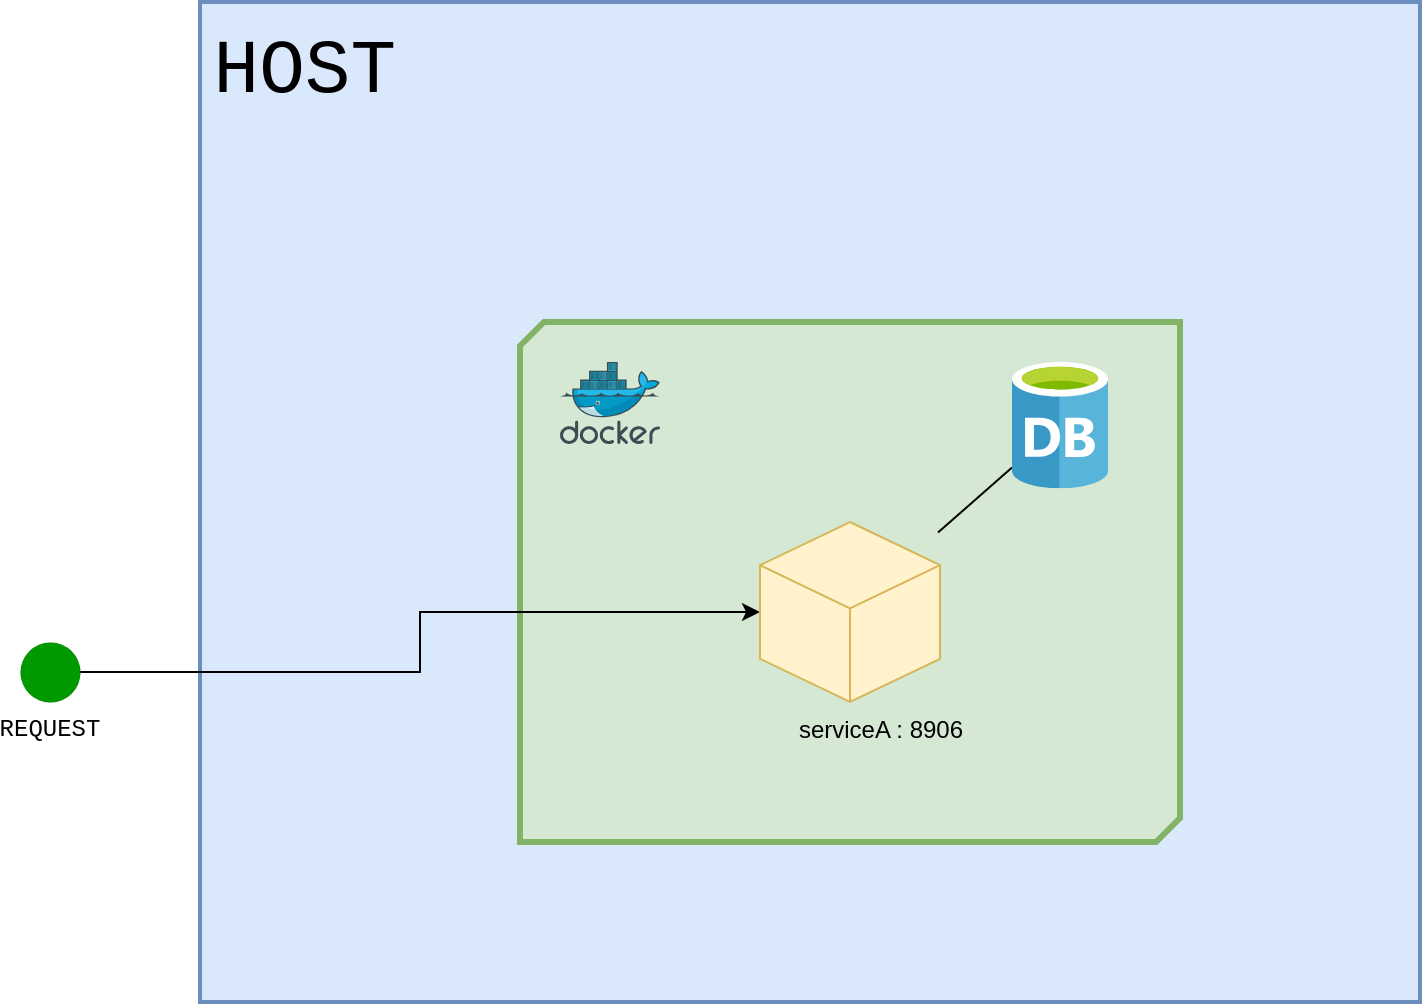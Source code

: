 <mxfile version="20.5.1"><diagram id="W0XPu2aQFCLW2Vl4ljsa" name="Page-1"><mxGraphModel dx="866" dy="423" grid="1" gridSize="10" guides="1" tooltips="1" connect="1" arrows="1" fold="1" page="1" pageScale="1" pageWidth="1200" pageHeight="1920" math="0" shadow="0"><root><mxCell id="0"/><mxCell id="1" parent="0"/><mxCell id="o8whJhSM08FFgl2XMm49-18" value="HOST" style="rounded=0;shadow=0;labelBackgroundColor=none;labelBorderColor=none;fillStyle=solid;strokeWidth=2;fontFamily=Courier New;fontSize=38;fillColor=#dae8fc;labelPosition=left;verticalLabelPosition=top;align=right;verticalAlign=bottom;strokeColor=#6c8ebf;whiteSpace=wrap;spacingBottom=-60;spacingLeft=0;spacingRight=-100;" vertex="1" parent="1"><mxGeometry x="170" y="150" width="610" height="500" as="geometry"/></mxCell><mxCell id="o8whJhSM08FFgl2XMm49-24" value="" style="verticalLabelPosition=bottom;verticalAlign=top;html=1;shape=mxgraph.basic.diag_snip_rect;dx=6;shadow=0;labelBackgroundColor=none;labelBorderColor=none;fillStyle=solid;strokeColor=#82b366;strokeWidth=3;fontFamily=Courier New;fontSize=38;fillColor=#d5e8d4;" vertex="1" parent="1"><mxGeometry x="330" y="310" width="330" height="260" as="geometry"/></mxCell><mxCell id="o8whJhSM08FFgl2XMm49-63" style="edgeStyle=orthogonalEdgeStyle;rounded=0;orthogonalLoop=1;jettySize=auto;html=1;" edge="1" parent="1" source="o8whJhSM08FFgl2XMm49-17" target="o8whJhSM08FFgl2XMm49-7"><mxGeometry relative="1" as="geometry"/></mxCell><mxCell id="o8whJhSM08FFgl2XMm49-17" value="REQUEST" style="ellipse;whiteSpace=wrap;html=1;aspect=fixed;shadow=0;labelBackgroundColor=none;labelBorderColor=none;fillStyle=solid;strokeWidth=0;fontFamily=Courier New;fontSize=12;fontColor=#000000;fillColor=#009900;labelPosition=center;verticalLabelPosition=bottom;align=center;verticalAlign=top;" vertex="1" parent="1"><mxGeometry x="80" y="470" width="30" height="30" as="geometry"/></mxCell><mxCell id="o8whJhSM08FFgl2XMm49-58" style="orthogonalLoop=1;jettySize=auto;html=1;fontFamily=Courier New;fontSize=38;fontColor=default;endArrow=none;endFill=0;" edge="1" parent="1" target="o8whJhSM08FFgl2XMm49-13"><mxGeometry relative="1" as="geometry"><mxPoint x="539" y="415.299" as="sourcePoint"/><mxPoint x="578.984" y="380.023" as="targetPoint"/></mxGeometry></mxCell><mxCell id="o8whJhSM08FFgl2XMm49-7" value="serviceA : 8906" style="shape=mxgraph.basic.isocube;isoAngle=15;labelPosition=center;verticalLabelPosition=bottom;align=center;verticalAlign=top;fillColor=#fff2cc;strokeColor=#d6b656;rounded=0;spacingRight=-31;" vertex="1" parent="1"><mxGeometry x="450" y="410" width="90" height="90" as="geometry"/></mxCell><mxCell id="o8whJhSM08FFgl2XMm49-36" value="" style="aspect=fixed;html=1;points=[];align=center;image;fontSize=12;image=img/lib/mscae/Docker.svg;shadow=0;labelBackgroundColor=none;labelBorderColor=none;fillStyle=solid;strokeColor=#000000;strokeWidth=2;fontFamily=Courier New;fontColor=default;fillColor=none;" vertex="1" parent="1"><mxGeometry x="350" y="330" width="50" height="41" as="geometry"/></mxCell><mxCell id="o8whJhSM08FFgl2XMm49-13" value="" style="aspect=fixed;html=1;points=[];align=center;image;fontSize=12;image=img/lib/mscae/Database_General.svg;" vertex="1" parent="1"><mxGeometry x="576" y="330" width="48" height="63.16" as="geometry"/></mxCell></root></mxGraphModel></diagram></mxfile>
